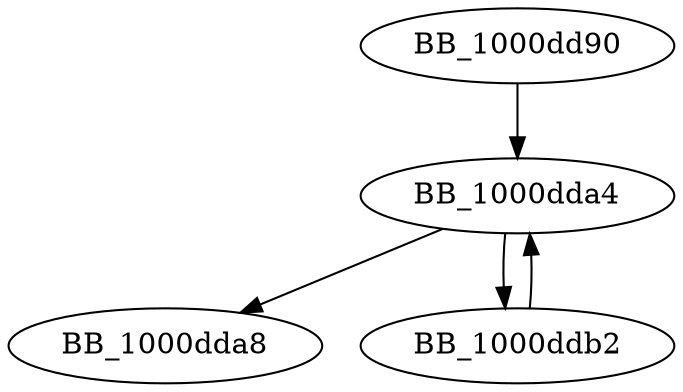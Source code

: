 DiGraph __alloca_probe{
BB_1000dd90->BB_1000dda4
BB_1000dda4->BB_1000dda8
BB_1000dda4->BB_1000ddb2
BB_1000ddb2->BB_1000dda4
}
